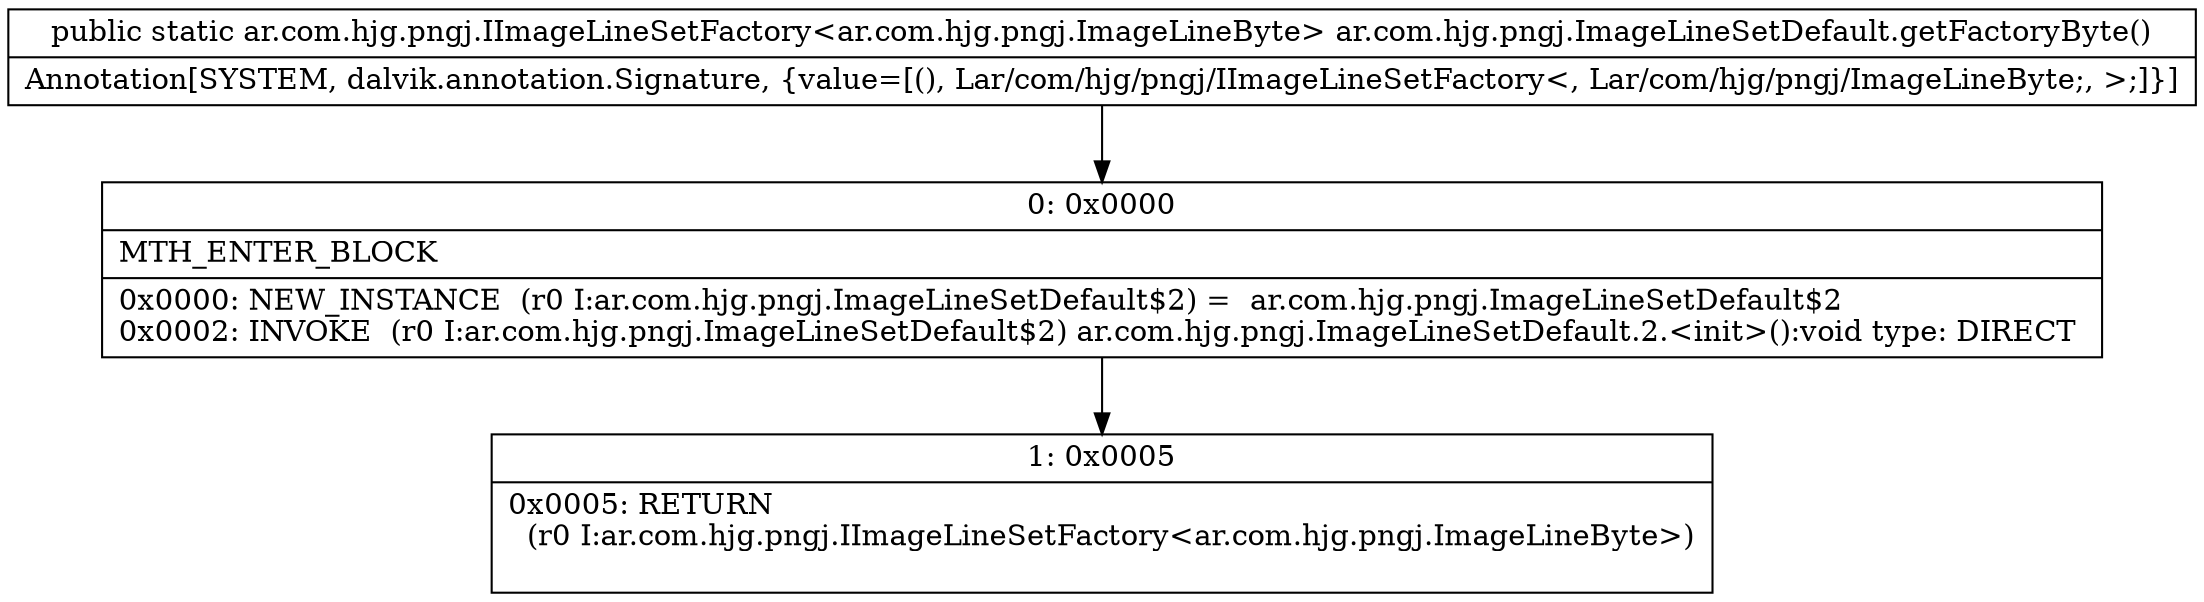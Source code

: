 digraph "CFG forar.com.hjg.pngj.ImageLineSetDefault.getFactoryByte()Lar\/com\/hjg\/pngj\/IImageLineSetFactory;" {
Node_0 [shape=record,label="{0\:\ 0x0000|MTH_ENTER_BLOCK\l|0x0000: NEW_INSTANCE  (r0 I:ar.com.hjg.pngj.ImageLineSetDefault$2) =  ar.com.hjg.pngj.ImageLineSetDefault$2 \l0x0002: INVOKE  (r0 I:ar.com.hjg.pngj.ImageLineSetDefault$2) ar.com.hjg.pngj.ImageLineSetDefault.2.\<init\>():void type: DIRECT \l}"];
Node_1 [shape=record,label="{1\:\ 0x0005|0x0005: RETURN  \l  (r0 I:ar.com.hjg.pngj.IImageLineSetFactory\<ar.com.hjg.pngj.ImageLineByte\>)\l \l}"];
MethodNode[shape=record,label="{public static ar.com.hjg.pngj.IImageLineSetFactory\<ar.com.hjg.pngj.ImageLineByte\> ar.com.hjg.pngj.ImageLineSetDefault.getFactoryByte()  | Annotation[SYSTEM, dalvik.annotation.Signature, \{value=[(), Lar\/com\/hjg\/pngj\/IImageLineSetFactory\<, Lar\/com\/hjg\/pngj\/ImageLineByte;, \>;]\}]\l}"];
MethodNode -> Node_0;
Node_0 -> Node_1;
}

